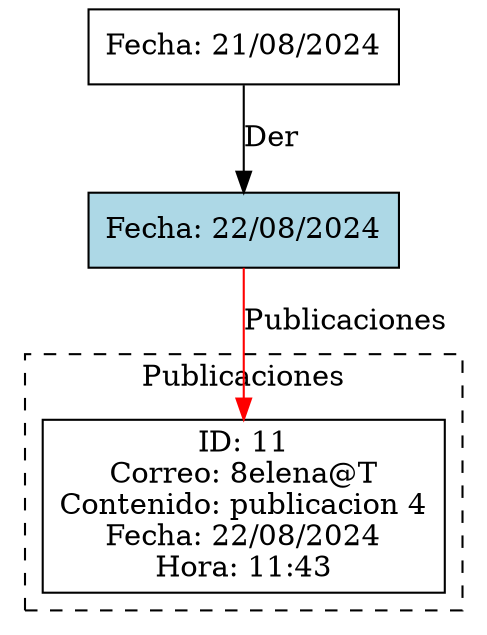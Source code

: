 digraph G {
    rankdir=TB;
    node [shape=record];

    node_140222475387328[label="{Fecha: 21/08/2024}", ];
    node_140222475387328 -> node_140222474906864 [label="Der"];
    node_140222474906864[label="{Fecha: 22/08/2024}", style=filled,fillcolor=lightblue];

    // Subgrafo para las publicaciones
    subgraph cluster_publications {
        style=dashed;
        label="Publicaciones";
        pub_0 [shape=record, label="{ID: 11\nCorreo: 8elena@T\nContenido: publicacion 4\nFecha: 22/08/2024\nHora: 11:43}"];
    }

    node_140222474906864 -> pub_0 [color=red, label="Publicaciones"];
}
